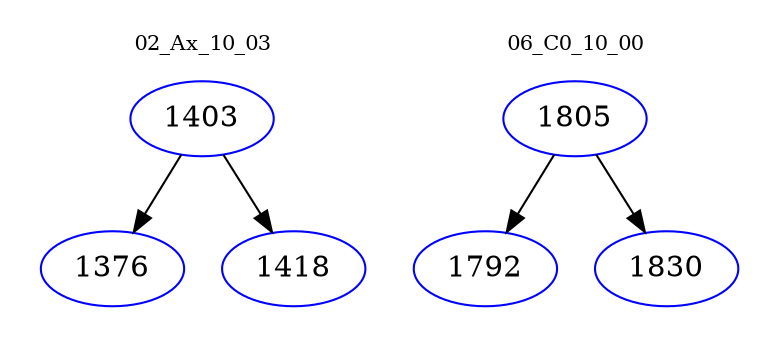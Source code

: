 digraph{
subgraph cluster_0 {
color = white
label = "02_Ax_10_03";
fontsize=10;
T0_1403 [label="1403", color="blue"]
T0_1403 -> T0_1376 [color="black"]
T0_1376 [label="1376", color="blue"]
T0_1403 -> T0_1418 [color="black"]
T0_1418 [label="1418", color="blue"]
}
subgraph cluster_1 {
color = white
label = "06_C0_10_00";
fontsize=10;
T1_1805 [label="1805", color="blue"]
T1_1805 -> T1_1792 [color="black"]
T1_1792 [label="1792", color="blue"]
T1_1805 -> T1_1830 [color="black"]
T1_1830 [label="1830", color="blue"]
}
}
